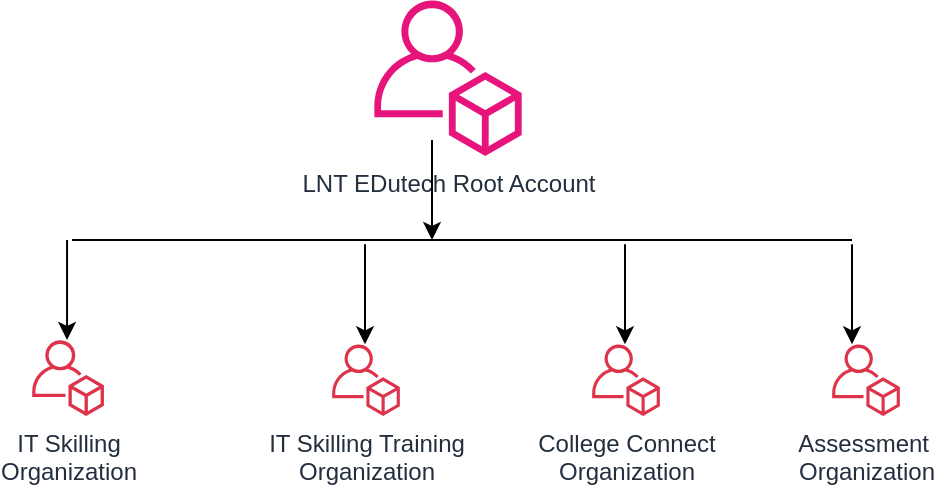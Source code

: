 <mxfile version="22.0.8" type="github">
  <diagram name="Page-1" id="zOCsRsPKrreupVHzDvtR">
    <mxGraphModel dx="880" dy="434" grid="1" gridSize="10" guides="1" tooltips="1" connect="1" arrows="1" fold="1" page="1" pageScale="1" pageWidth="850" pageHeight="1100" math="0" shadow="0">
      <root>
        <mxCell id="0" />
        <mxCell id="1" parent="0" />
        <mxCell id="DFAubaFJrlPouzBN_8Al-1" value="LNT EDutech Root Account" style="sketch=0;outlineConnect=0;fontColor=#232F3E;gradientColor=none;fillColor=#E7157B;strokeColor=none;dashed=0;verticalLabelPosition=bottom;verticalAlign=top;align=center;html=1;fontSize=12;fontStyle=0;aspect=fixed;pointerEvents=1;shape=mxgraph.aws4.organizations_account;" vertex="1" parent="1">
          <mxGeometry x="351" y="10" width="74" height="78" as="geometry" />
        </mxCell>
        <mxCell id="DFAubaFJrlPouzBN_8Al-2" value="IT Skilling&lt;br&gt;Organization" style="sketch=0;outlineConnect=0;fontColor=#232F3E;gradientColor=none;fillColor=#DD344C;strokeColor=none;dashed=0;verticalLabelPosition=bottom;verticalAlign=top;align=center;html=1;fontSize=12;fontStyle=0;aspect=fixed;pointerEvents=1;shape=mxgraph.aws4.organizations_account;" vertex="1" parent="1">
          <mxGeometry x="180" y="180" width="36.05" height="38" as="geometry" />
        </mxCell>
        <mxCell id="DFAubaFJrlPouzBN_8Al-3" value="IT Skilling Training&lt;br&gt;Organization" style="sketch=0;outlineConnect=0;fontColor=#232F3E;gradientColor=none;fillColor=#DD344C;strokeColor=none;dashed=0;verticalLabelPosition=bottom;verticalAlign=top;align=center;html=1;fontSize=12;fontStyle=0;aspect=fixed;pointerEvents=1;shape=mxgraph.aws4.organizations_account;" vertex="1" parent="1">
          <mxGeometry x="330" y="182.16" width="34" height="35.84" as="geometry" />
        </mxCell>
        <mxCell id="DFAubaFJrlPouzBN_8Al-4" value="College Connect&lt;br&gt;Organization" style="sketch=0;outlineConnect=0;fontColor=#232F3E;gradientColor=none;fillColor=#DD344C;strokeColor=none;dashed=0;verticalLabelPosition=bottom;verticalAlign=top;align=center;html=1;fontSize=12;fontStyle=0;aspect=fixed;pointerEvents=1;shape=mxgraph.aws4.organizations_account;" vertex="1" parent="1">
          <mxGeometry x="460" y="182.16" width="34" height="35.84" as="geometry" />
        </mxCell>
        <mxCell id="DFAubaFJrlPouzBN_8Al-5" value="Assessment&amp;nbsp;&lt;br&gt;Organization" style="sketch=0;outlineConnect=0;fontColor=#232F3E;gradientColor=none;fillColor=#DD344C;strokeColor=none;dashed=0;verticalLabelPosition=bottom;verticalAlign=top;align=center;html=1;fontSize=12;fontStyle=0;aspect=fixed;pointerEvents=1;shape=mxgraph.aws4.organizations_account;" vertex="1" parent="1">
          <mxGeometry x="580" y="182.16" width="34" height="35.84" as="geometry" />
        </mxCell>
        <mxCell id="DFAubaFJrlPouzBN_8Al-8" value="" style="endArrow=none;html=1;rounded=0;" edge="1" parent="1">
          <mxGeometry width="50" height="50" relative="1" as="geometry">
            <mxPoint x="200" y="130" as="sourcePoint" />
            <mxPoint x="590" y="130" as="targetPoint" />
            <Array as="points">
              <mxPoint x="390" y="130" />
            </Array>
          </mxGeometry>
        </mxCell>
        <mxCell id="DFAubaFJrlPouzBN_8Al-9" value="" style="endArrow=classic;html=1;rounded=0;" edge="1" parent="1">
          <mxGeometry width="50" height="50" relative="1" as="geometry">
            <mxPoint x="197.53" y="130" as="sourcePoint" />
            <mxPoint x="197.53" y="180" as="targetPoint" />
          </mxGeometry>
        </mxCell>
        <mxCell id="DFAubaFJrlPouzBN_8Al-10" value="" style="endArrow=classic;html=1;rounded=0;" edge="1" parent="1">
          <mxGeometry width="50" height="50" relative="1" as="geometry">
            <mxPoint x="590" y="132.16" as="sourcePoint" />
            <mxPoint x="590" y="182.16" as="targetPoint" />
          </mxGeometry>
        </mxCell>
        <mxCell id="DFAubaFJrlPouzBN_8Al-11" value="" style="endArrow=classic;html=1;rounded=0;" edge="1" parent="1">
          <mxGeometry width="50" height="50" relative="1" as="geometry">
            <mxPoint x="346.5" y="132.16" as="sourcePoint" />
            <mxPoint x="346.5" y="182.16" as="targetPoint" />
          </mxGeometry>
        </mxCell>
        <mxCell id="DFAubaFJrlPouzBN_8Al-12" value="" style="endArrow=classic;html=1;rounded=0;" edge="1" parent="1">
          <mxGeometry width="50" height="50" relative="1" as="geometry">
            <mxPoint x="476.5" y="132.16" as="sourcePoint" />
            <mxPoint x="476.5" y="182.16" as="targetPoint" />
          </mxGeometry>
        </mxCell>
        <mxCell id="DFAubaFJrlPouzBN_8Al-13" value="" style="endArrow=classic;html=1;rounded=0;" edge="1" parent="1">
          <mxGeometry width="50" height="50" relative="1" as="geometry">
            <mxPoint x="380" y="80" as="sourcePoint" />
            <mxPoint x="380" y="130" as="targetPoint" />
          </mxGeometry>
        </mxCell>
      </root>
    </mxGraphModel>
  </diagram>
</mxfile>
